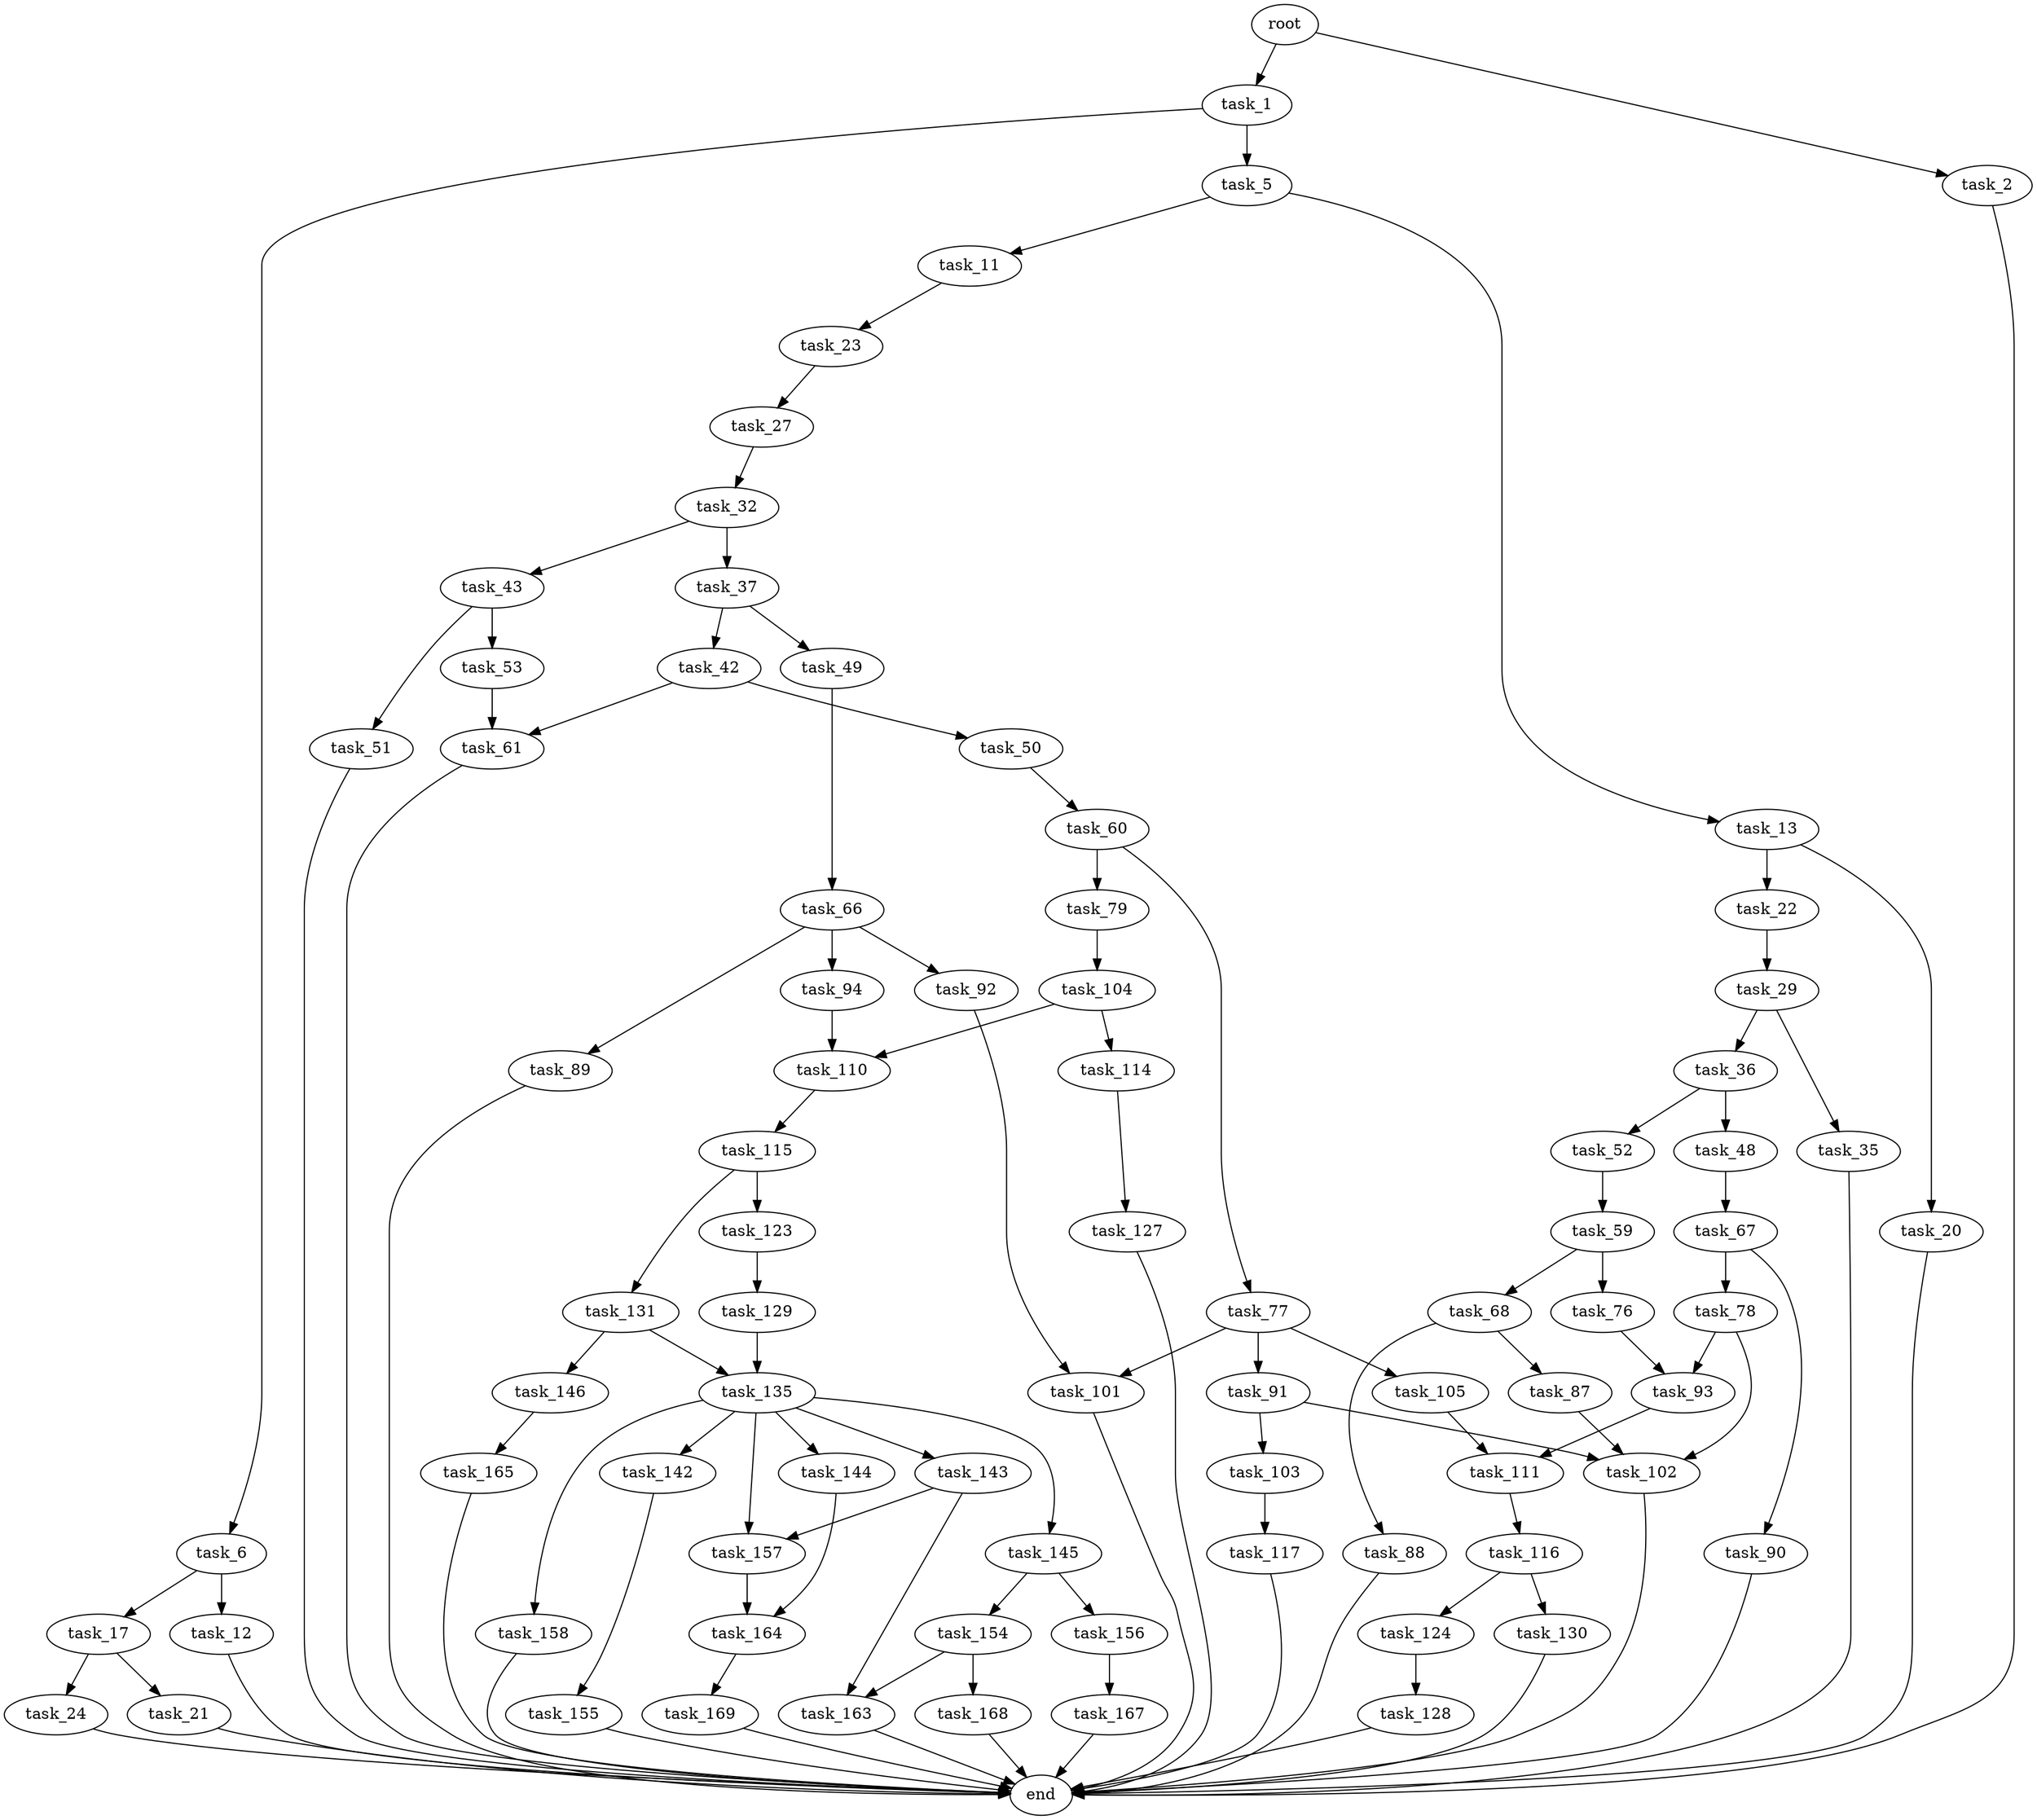 digraph G {
  root [size="0.000000"];
  task_1 [size="47980507251.000000"];
  task_2 [size="7621614823.000000"];
  task_5 [size="1200776991.000000"];
  task_6 [size="8589934592.000000"];
  task_11 [size="3781310773.000000"];
  task_12 [size="418290824160.000000"];
  task_13 [size="1073741824000.000000"];
  task_17 [size="18571392989.000000"];
  task_20 [size="523702514403.000000"];
  task_21 [size="28991029248.000000"];
  task_22 [size="656547439851.000000"];
  task_23 [size="1541317659.000000"];
  task_24 [size="1714416253.000000"];
  task_27 [size="31609380708.000000"];
  task_29 [size="9525610037.000000"];
  task_32 [size="45121200620.000000"];
  task_35 [size="34358953638.000000"];
  task_36 [size="68719476736.000000"];
  task_37 [size="549755813888.000000"];
  task_42 [size="17173758341.000000"];
  task_43 [size="8589934592.000000"];
  task_48 [size="2422804643.000000"];
  task_49 [size="14201466518.000000"];
  task_50 [size="11429531724.000000"];
  task_51 [size="1708269308.000000"];
  task_52 [size="2110793699.000000"];
  task_53 [size="782757789696.000000"];
  task_59 [size="3916122243.000000"];
  task_60 [size="68719476736.000000"];
  task_61 [size="616483239103.000000"];
  task_66 [size="28991029248.000000"];
  task_67 [size="492388993065.000000"];
  task_68 [size="426562420642.000000"];
  task_76 [size="368293445632.000000"];
  task_77 [size="368293445632.000000"];
  task_78 [size="4319360810.000000"];
  task_79 [size="549755813888.000000"];
  task_87 [size="2873662466.000000"];
  task_88 [size="450081448218.000000"];
  task_89 [size="85889354038.000000"];
  task_90 [size="441164673420.000000"];
  task_91 [size="231928233984.000000"];
  task_92 [size="11108178215.000000"];
  task_93 [size="368293445632.000000"];
  task_94 [size="21505615733.000000"];
  task_101 [size="93573842733.000000"];
  task_102 [size="14943825496.000000"];
  task_103 [size="1830305492.000000"];
  task_104 [size="17400019724.000000"];
  task_105 [size="62456550727.000000"];
  task_110 [size="1356245444716.000000"];
  task_111 [size="423285505692.000000"];
  task_114 [size="9241332523.000000"];
  task_115 [size="28991029248.000000"];
  task_116 [size="8089744675.000000"];
  task_117 [size="30920589920.000000"];
  task_123 [size="134217728000.000000"];
  task_124 [size="15876045973.000000"];
  task_127 [size="145977862425.000000"];
  task_128 [size="285264080891.000000"];
  task_129 [size="1073741824000.000000"];
  task_130 [size="3963999775.000000"];
  task_131 [size="2856341727.000000"];
  task_135 [size="759798601.000000"];
  task_142 [size="8589934592.000000"];
  task_143 [size="271269299621.000000"];
  task_144 [size="28991029248.000000"];
  task_145 [size="616176712431.000000"];
  task_146 [size="21424521151.000000"];
  task_154 [size="22393509981.000000"];
  task_155 [size="68719476736.000000"];
  task_156 [size="106982054270.000000"];
  task_157 [size="2986073927.000000"];
  task_158 [size="1073741824000.000000"];
  task_163 [size="18000256236.000000"];
  task_164 [size="10454474280.000000"];
  task_165 [size="134217728000.000000"];
  task_167 [size="28991029248.000000"];
  task_168 [size="970542201.000000"];
  task_169 [size="18901471580.000000"];
  end [size="0.000000"];

  root -> task_1 [size="1.000000"];
  root -> task_2 [size="1.000000"];
  task_1 -> task_5 [size="838860800.000000"];
  task_1 -> task_6 [size="838860800.000000"];
  task_2 -> end [size="1.000000"];
  task_5 -> task_11 [size="33554432.000000"];
  task_5 -> task_13 [size="33554432.000000"];
  task_6 -> task_12 [size="33554432.000000"];
  task_6 -> task_17 [size="33554432.000000"];
  task_11 -> task_23 [size="301989888.000000"];
  task_12 -> end [size="1.000000"];
  task_13 -> task_20 [size="838860800.000000"];
  task_13 -> task_22 [size="838860800.000000"];
  task_17 -> task_21 [size="411041792.000000"];
  task_17 -> task_24 [size="411041792.000000"];
  task_20 -> end [size="1.000000"];
  task_21 -> end [size="1.000000"];
  task_22 -> task_29 [size="536870912.000000"];
  task_23 -> task_27 [size="75497472.000000"];
  task_24 -> end [size="1.000000"];
  task_27 -> task_32 [size="33554432.000000"];
  task_29 -> task_35 [size="209715200.000000"];
  task_29 -> task_36 [size="209715200.000000"];
  task_32 -> task_37 [size="33554432.000000"];
  task_32 -> task_43 [size="33554432.000000"];
  task_35 -> end [size="1.000000"];
  task_36 -> task_48 [size="134217728.000000"];
  task_36 -> task_52 [size="134217728.000000"];
  task_37 -> task_42 [size="536870912.000000"];
  task_37 -> task_49 [size="536870912.000000"];
  task_42 -> task_50 [size="838860800.000000"];
  task_42 -> task_61 [size="838860800.000000"];
  task_43 -> task_51 [size="33554432.000000"];
  task_43 -> task_53 [size="33554432.000000"];
  task_48 -> task_67 [size="209715200.000000"];
  task_49 -> task_66 [size="536870912.000000"];
  task_50 -> task_60 [size="838860800.000000"];
  task_51 -> end [size="1.000000"];
  task_52 -> task_59 [size="33554432.000000"];
  task_53 -> task_61 [size="679477248.000000"];
  task_59 -> task_68 [size="134217728.000000"];
  task_59 -> task_76 [size="134217728.000000"];
  task_60 -> task_77 [size="134217728.000000"];
  task_60 -> task_79 [size="134217728.000000"];
  task_61 -> end [size="1.000000"];
  task_66 -> task_89 [size="75497472.000000"];
  task_66 -> task_92 [size="75497472.000000"];
  task_66 -> task_94 [size="75497472.000000"];
  task_67 -> task_78 [size="411041792.000000"];
  task_67 -> task_90 [size="411041792.000000"];
  task_68 -> task_87 [size="838860800.000000"];
  task_68 -> task_88 [size="838860800.000000"];
  task_76 -> task_93 [size="411041792.000000"];
  task_77 -> task_91 [size="411041792.000000"];
  task_77 -> task_101 [size="411041792.000000"];
  task_77 -> task_105 [size="411041792.000000"];
  task_78 -> task_93 [size="134217728.000000"];
  task_78 -> task_102 [size="134217728.000000"];
  task_79 -> task_104 [size="536870912.000000"];
  task_87 -> task_102 [size="134217728.000000"];
  task_88 -> end [size="1.000000"];
  task_89 -> end [size="1.000000"];
  task_90 -> end [size="1.000000"];
  task_91 -> task_102 [size="301989888.000000"];
  task_91 -> task_103 [size="301989888.000000"];
  task_92 -> task_101 [size="536870912.000000"];
  task_93 -> task_111 [size="411041792.000000"];
  task_94 -> task_110 [size="411041792.000000"];
  task_101 -> end [size="1.000000"];
  task_102 -> end [size="1.000000"];
  task_103 -> task_117 [size="33554432.000000"];
  task_104 -> task_110 [size="411041792.000000"];
  task_104 -> task_114 [size="411041792.000000"];
  task_105 -> task_111 [size="75497472.000000"];
  task_110 -> task_115 [size="838860800.000000"];
  task_111 -> task_116 [size="301989888.000000"];
  task_114 -> task_127 [size="209715200.000000"];
  task_115 -> task_123 [size="75497472.000000"];
  task_115 -> task_131 [size="75497472.000000"];
  task_116 -> task_124 [size="301989888.000000"];
  task_116 -> task_130 [size="301989888.000000"];
  task_117 -> end [size="1.000000"];
  task_123 -> task_129 [size="209715200.000000"];
  task_124 -> task_128 [size="301989888.000000"];
  task_127 -> end [size="1.000000"];
  task_128 -> end [size="1.000000"];
  task_129 -> task_135 [size="838860800.000000"];
  task_130 -> end [size="1.000000"];
  task_131 -> task_135 [size="75497472.000000"];
  task_131 -> task_146 [size="75497472.000000"];
  task_135 -> task_142 [size="75497472.000000"];
  task_135 -> task_143 [size="75497472.000000"];
  task_135 -> task_144 [size="75497472.000000"];
  task_135 -> task_145 [size="75497472.000000"];
  task_135 -> task_157 [size="75497472.000000"];
  task_135 -> task_158 [size="75497472.000000"];
  task_142 -> task_155 [size="33554432.000000"];
  task_143 -> task_157 [size="411041792.000000"];
  task_143 -> task_163 [size="411041792.000000"];
  task_144 -> task_164 [size="75497472.000000"];
  task_145 -> task_154 [size="536870912.000000"];
  task_145 -> task_156 [size="536870912.000000"];
  task_146 -> task_165 [size="536870912.000000"];
  task_154 -> task_163 [size="411041792.000000"];
  task_154 -> task_168 [size="411041792.000000"];
  task_155 -> end [size="1.000000"];
  task_156 -> task_167 [size="209715200.000000"];
  task_157 -> task_164 [size="134217728.000000"];
  task_158 -> end [size="1.000000"];
  task_163 -> end [size="1.000000"];
  task_164 -> task_169 [size="209715200.000000"];
  task_165 -> end [size="1.000000"];
  task_167 -> end [size="1.000000"];
  task_168 -> end [size="1.000000"];
  task_169 -> end [size="1.000000"];
}
